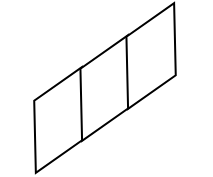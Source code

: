 <mxfile version="15.5.5" type="github">
  <diagram id="SEAIYqwF87A7cVQ8-DyG" name="Page-1">
    <mxGraphModel dx="302" dy="181" grid="1" gridSize="10" guides="1" tooltips="1" connect="1" arrows="1" fold="1" page="1" pageScale="1" pageWidth="827" pageHeight="1169" math="0" shadow="0">
      <root>
        <mxCell id="0" />
        <mxCell id="1" parent="0" />
        <mxCell id="4mUIY2rEQ8cqmVcWi5z4-1" value="" style="shape=parallelogram;perimeter=parallelogramPerimeter;whiteSpace=wrap;html=1;fixedSize=1;rotation=-35;" parent="1" vertex="1">
          <mxGeometry x="46.89" y="80" width="49.1" height="30" as="geometry" />
        </mxCell>
        <mxCell id="-y09qwYfMfObH2Hs8NJf-16" value="" style="shape=parallelogram;perimeter=parallelogramPerimeter;whiteSpace=wrap;html=1;fixedSize=1;rotation=-35;" vertex="1" parent="1">
          <mxGeometry x="70" y="64" width="49.1" height="30" as="geometry" />
        </mxCell>
        <mxCell id="-y09qwYfMfObH2Hs8NJf-17" value="" style="shape=parallelogram;perimeter=parallelogramPerimeter;whiteSpace=wrap;html=1;fixedSize=1;rotation=-35;" vertex="1" parent="1">
          <mxGeometry x="93" y="48" width="49.1" height="30" as="geometry" />
        </mxCell>
      </root>
    </mxGraphModel>
  </diagram>
</mxfile>
